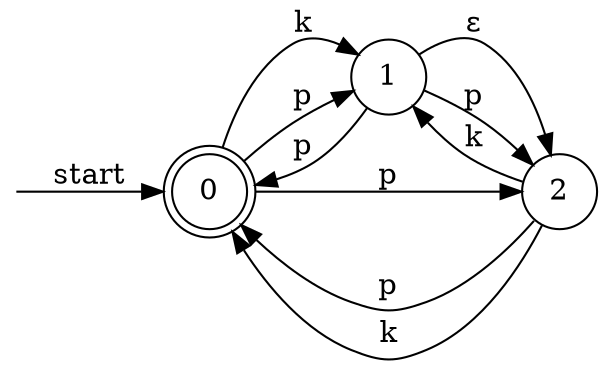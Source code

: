 digraph enfa {
    rankdir = LR;
    node [shape = doublecircle];    __start [style = invis, shape = point];
    __start -> "0" [ label = "start" ];
    node [shape = doublecircle]; "0"
    node [shape = circle];
    "0" -> "1" [ label = "k" ];
    "2" -> "0" [ label = "p" ];
    "2" -> "1" [ label = "k" ];
    "2" -> "0" [ label = "k" ];
    "0" -> "1" [ label = "p" ];
    "0" -> "2" [ label = "p" ];
    "1" -> "2" [ label = "&epsilon;" ];
    "1" -> "0" [ label = "p" ];
    "1" -> "2" [ label = "p" ];
}
